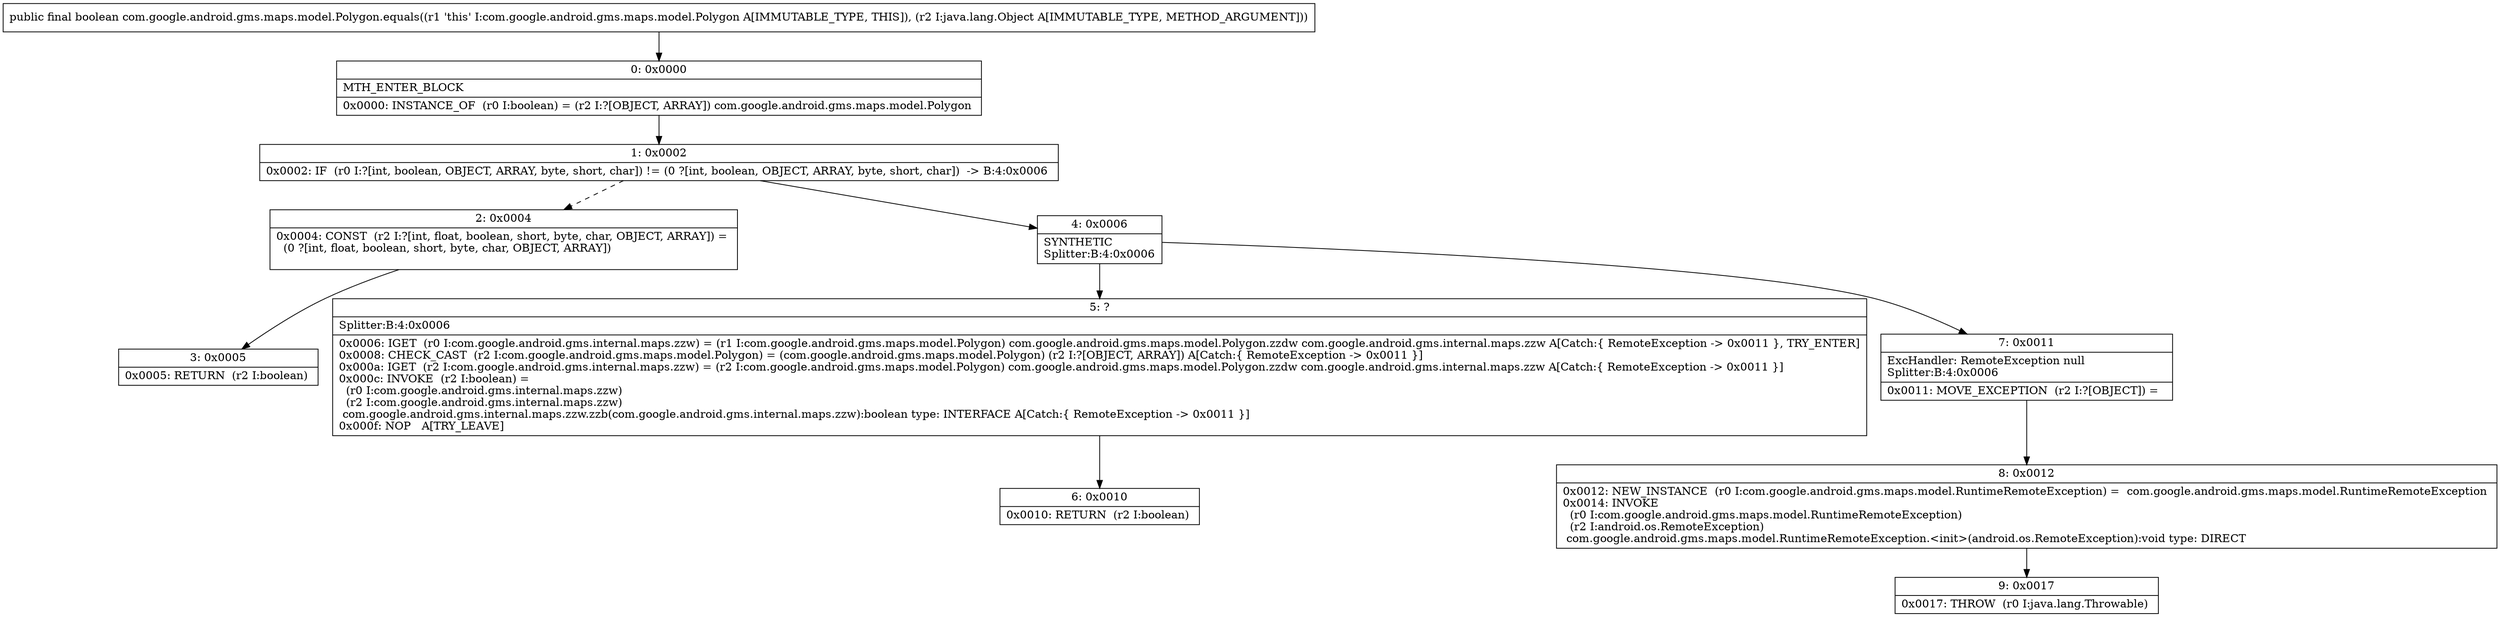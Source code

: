 digraph "CFG forcom.google.android.gms.maps.model.Polygon.equals(Ljava\/lang\/Object;)Z" {
Node_0 [shape=record,label="{0\:\ 0x0000|MTH_ENTER_BLOCK\l|0x0000: INSTANCE_OF  (r0 I:boolean) = (r2 I:?[OBJECT, ARRAY]) com.google.android.gms.maps.model.Polygon \l}"];
Node_1 [shape=record,label="{1\:\ 0x0002|0x0002: IF  (r0 I:?[int, boolean, OBJECT, ARRAY, byte, short, char]) != (0 ?[int, boolean, OBJECT, ARRAY, byte, short, char])  \-\> B:4:0x0006 \l}"];
Node_2 [shape=record,label="{2\:\ 0x0004|0x0004: CONST  (r2 I:?[int, float, boolean, short, byte, char, OBJECT, ARRAY]) = \l  (0 ?[int, float, boolean, short, byte, char, OBJECT, ARRAY])\l \l}"];
Node_3 [shape=record,label="{3\:\ 0x0005|0x0005: RETURN  (r2 I:boolean) \l}"];
Node_4 [shape=record,label="{4\:\ 0x0006|SYNTHETIC\lSplitter:B:4:0x0006\l}"];
Node_5 [shape=record,label="{5\:\ ?|Splitter:B:4:0x0006\l|0x0006: IGET  (r0 I:com.google.android.gms.internal.maps.zzw) = (r1 I:com.google.android.gms.maps.model.Polygon) com.google.android.gms.maps.model.Polygon.zzdw com.google.android.gms.internal.maps.zzw A[Catch:\{ RemoteException \-\> 0x0011 \}, TRY_ENTER]\l0x0008: CHECK_CAST  (r2 I:com.google.android.gms.maps.model.Polygon) = (com.google.android.gms.maps.model.Polygon) (r2 I:?[OBJECT, ARRAY]) A[Catch:\{ RemoteException \-\> 0x0011 \}]\l0x000a: IGET  (r2 I:com.google.android.gms.internal.maps.zzw) = (r2 I:com.google.android.gms.maps.model.Polygon) com.google.android.gms.maps.model.Polygon.zzdw com.google.android.gms.internal.maps.zzw A[Catch:\{ RemoteException \-\> 0x0011 \}]\l0x000c: INVOKE  (r2 I:boolean) = \l  (r0 I:com.google.android.gms.internal.maps.zzw)\l  (r2 I:com.google.android.gms.internal.maps.zzw)\l com.google.android.gms.internal.maps.zzw.zzb(com.google.android.gms.internal.maps.zzw):boolean type: INTERFACE A[Catch:\{ RemoteException \-\> 0x0011 \}]\l0x000f: NOP   A[TRY_LEAVE]\l}"];
Node_6 [shape=record,label="{6\:\ 0x0010|0x0010: RETURN  (r2 I:boolean) \l}"];
Node_7 [shape=record,label="{7\:\ 0x0011|ExcHandler: RemoteException null\lSplitter:B:4:0x0006\l|0x0011: MOVE_EXCEPTION  (r2 I:?[OBJECT]) =  \l}"];
Node_8 [shape=record,label="{8\:\ 0x0012|0x0012: NEW_INSTANCE  (r0 I:com.google.android.gms.maps.model.RuntimeRemoteException) =  com.google.android.gms.maps.model.RuntimeRemoteException \l0x0014: INVOKE  \l  (r0 I:com.google.android.gms.maps.model.RuntimeRemoteException)\l  (r2 I:android.os.RemoteException)\l com.google.android.gms.maps.model.RuntimeRemoteException.\<init\>(android.os.RemoteException):void type: DIRECT \l}"];
Node_9 [shape=record,label="{9\:\ 0x0017|0x0017: THROW  (r0 I:java.lang.Throwable) \l}"];
MethodNode[shape=record,label="{public final boolean com.google.android.gms.maps.model.Polygon.equals((r1 'this' I:com.google.android.gms.maps.model.Polygon A[IMMUTABLE_TYPE, THIS]), (r2 I:java.lang.Object A[IMMUTABLE_TYPE, METHOD_ARGUMENT])) }"];
MethodNode -> Node_0;
Node_0 -> Node_1;
Node_1 -> Node_2[style=dashed];
Node_1 -> Node_4;
Node_2 -> Node_3;
Node_4 -> Node_5;
Node_4 -> Node_7;
Node_5 -> Node_6;
Node_7 -> Node_8;
Node_8 -> Node_9;
}

